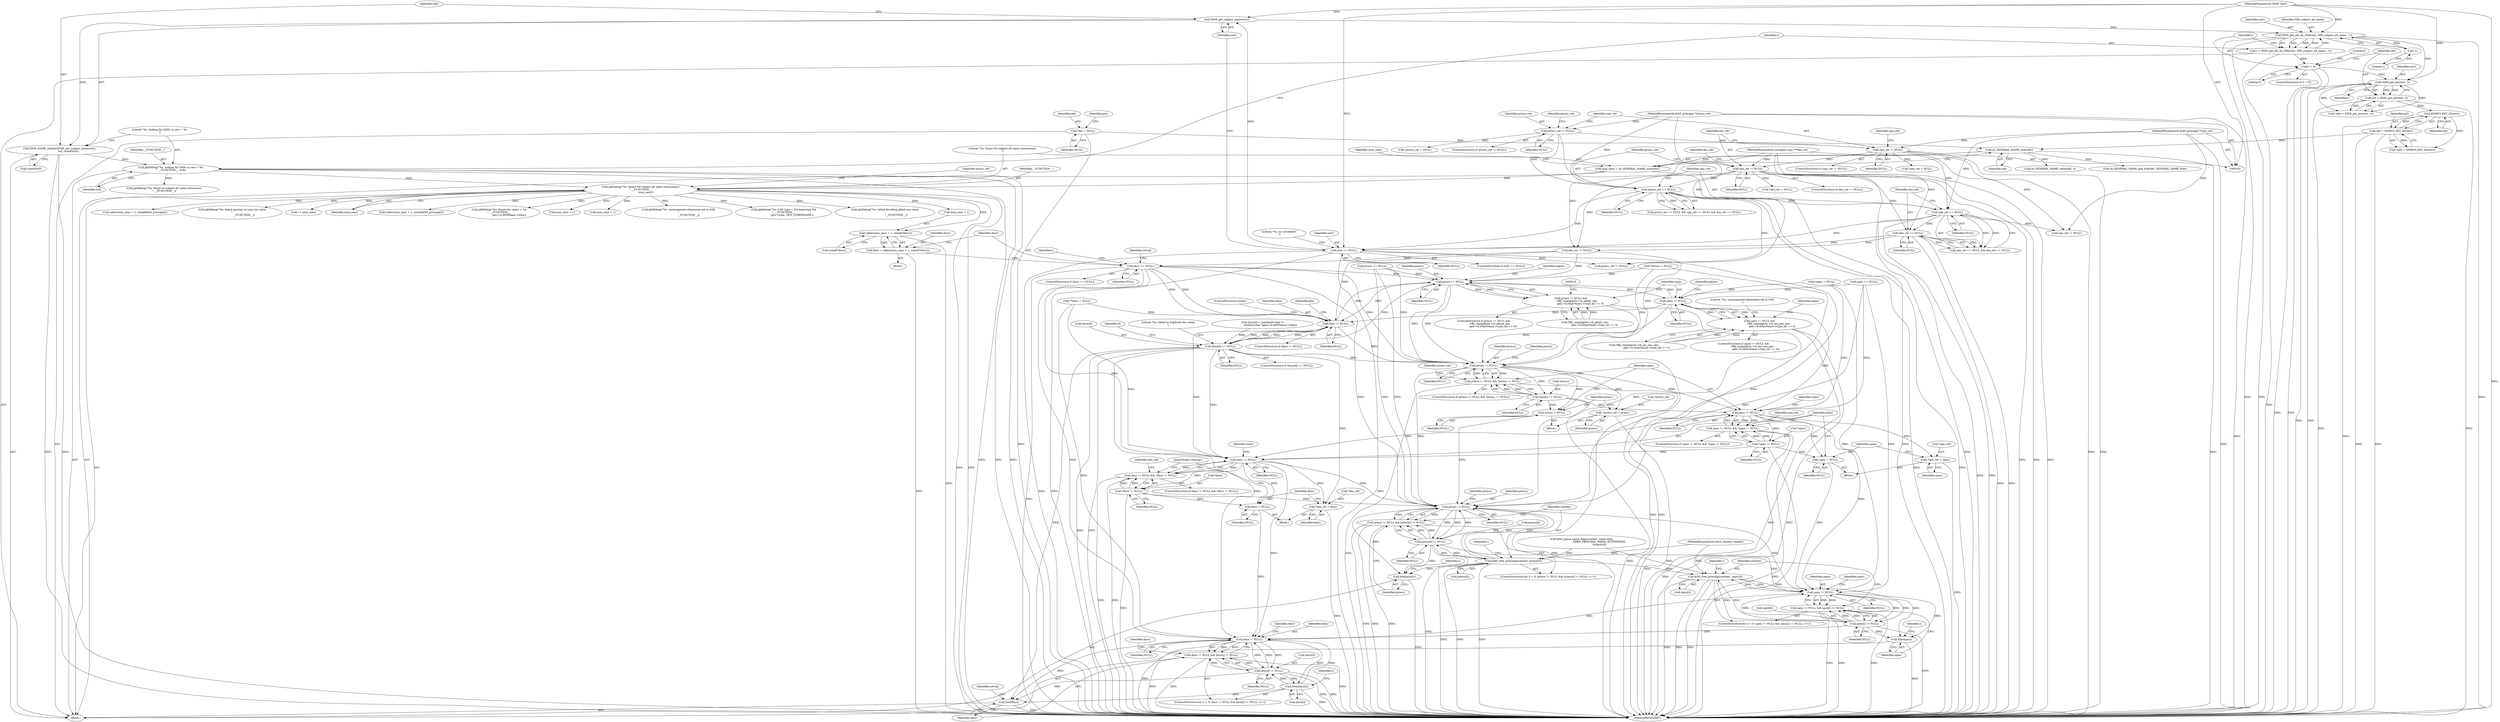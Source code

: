 digraph "0_krb5_50fe4074f188c2d4da0c421e96553acea8378db2@API" {
"1000319" [label="(Call,calloc(num_sans + 1, sizeof(*dnss)))"];
"1000264" [label="(Call,pkiDebug(\"%s: found %d subject alt name extension(s)\n\", __FUNCTION__,\n             num_sans))"];
"1000225" [label="(Call,pkiDebug(\"%s: looking for SANs in cert = %s\n\", __FUNCTION__, buf))"];
"1000219" [label="(Call,X509_NAME_oneline(X509_get_subject_name(cert),\n                      buf, sizeof(buf)))"];
"1000220" [label="(Call,X509_get_subject_name(cert))"];
"1000210" [label="(Call,cert == NULL)"];
"1000107" [label="(MethodParameterIn,X509 *cert)"];
"1000193" [label="(Call,princs_ret == NULL)"];
"1000168" [label="(Call,princs_ret != NULL)"];
"1000108" [label="(MethodParameterIn,krb5_principal **princs_ret)"];
"1000184" [label="(Call,dns_ret != NULL)"];
"1000110" [label="(MethodParameterIn,unsigned char ***dns_ret)"];
"1000176" [label="(Call,upn_ret != NULL)"];
"1000109" [label="(MethodParameterIn,krb5_principal **upn_ret)"];
"1000197" [label="(Call,upn_ret == NULL)"];
"1000200" [label="(Call,dns_ret == NULL)"];
"1000260" [label="(Call,num_sans = sk_GENERAL_NAME_num(ialt))"];
"1000262" [label="(Call,sk_GENERAL_NAME_num(ialt))"];
"1000251" [label="(Call,ialt = X509V3_EXT_d2i(ext))"];
"1000253" [label="(Call,X509V3_EXT_d2i(ext))"];
"1000245" [label="(Call,ext = X509_get_ext(cert, l))"];
"1000247" [label="(Call,X509_get_ext(cert, l))"];
"1000231" [label="(Call,X509_get_ext_by_NID(cert, NID_subject_alt_name, -1))"];
"1000234" [label="(Call,-1)"];
"1000237" [label="(Call,l < 0)"];
"1000229" [label="(Call,l = X509_get_ext_by_NID(cert, NID_subject_alt_name, -1))"];
"1000160" [label="(Call,*ialt = NULL)"];
"1000317" [label="(Call,dnss = calloc(num_sans + 1, sizeof(*dnss)))"];
"1000327" [label="(Call,dnss == NULL)"];
"1000397" [label="(Call,princs != NULL)"];
"1000396" [label="(Call,princs != NULL &&\n                OBJ_cmp(plgctx->id_pkinit_san,\n                        gen->d.otherName->type_id) == 0)"];
"1000448" [label="(Call,upns != NULL)"];
"1000447" [label="(Call,upns != NULL &&\n                       OBJ_cmp(plgctx->id_ms_san_upn,\n                               gen->d.otherName->type_id) == 0)"];
"1000508" [label="(Call,dnss != NULL)"];
"1000557" [label="(Call,dnss[d] == NULL)"];
"1000589" [label="(Call,princs != NULL)"];
"1000588" [label="(Call,princs != NULL && *princs != NULL)"];
"1000592" [label="(Call,*princs != NULL)"];
"1000601" [label="(Call,princs = NULL)"];
"1000644" [label="(Call,princs != NULL)"];
"1000643" [label="(Call,princs != NULL && princs[i] != NULL)"];
"1000647" [label="(Call,princs[i] != NULL)"];
"1000654" [label="(Call,krb5_free_principal(context, princs[i]))"];
"1000659" [label="(Call,free(princs))"];
"1000676" [label="(Call,krb5_free_principal(context, upns[i]))"];
"1000666" [label="(Call,upns != NULL)"];
"1000665" [label="(Call,upns != NULL && upns[i] != NULL)"];
"1000669" [label="(Call,upns[i] != NULL)"];
"1000681" [label="(Call,free(upns))"];
"1000688" [label="(Call,dnss != NULL)"];
"1000687" [label="(Call,dnss != NULL && dnss[i] != NULL)"];
"1000691" [label="(Call,dnss[i] != NULL)"];
"1000698" [label="(Call,free(dnss[i]))"];
"1000702" [label="(Call,free(dnss))"];
"1000606" [label="(Call,upns != NULL)"];
"1000605" [label="(Call,upns != NULL && *upns != NULL)"];
"1000609" [label="(Call,*upns != NULL)"];
"1000618" [label="(Call,upns = NULL)"];
"1000623" [label="(Call,dnss != NULL)"];
"1000622" [label="(Call,dnss != NULL && *dnss != NULL)"];
"1000626" [label="(Call,*dnss != NULL)"];
"1000635" [label="(Call,dnss = NULL)"];
"1000631" [label="(Call,*dns_ret = dnss)"];
"1000614" [label="(Call,*upn_ret = upns)"];
"1000597" [label="(Call,*princs_ret = princs)"];
"1000251" [label="(Call,ialt = X509V3_EXT_d2i(ext))"];
"1000509" [label="(Identifier,dnss)"];
"1000685" [label="(Identifier,i)"];
"1000693" [label="(Identifier,dnss)"];
"1000397" [label="(Call,princs != NULL)"];
"1000607" [label="(Identifier,upns)"];
"1000632" [label="(Call,*dns_ret)"];
"1000181" [label="(Identifier,upn_ret)"];
"1000170" [label="(Identifier,NULL)"];
"1000228" [label="(Identifier,buf)"];
"1000468" [label="(Identifier,name)"];
"1000403" [label="(Identifier,plgctx)"];
"1000139" [label="(Call,*upns = NULL)"];
"1000192" [label="(Call,princs_ret == NULL && upn_ret == NULL && dns_ret == NULL)"];
"1000260" [label="(Call,num_sans = sk_GENERAL_NAME_num(ialt))"];
"1000189" [label="(Identifier,dns_ret)"];
"1000249" [label="(Identifier,l)"];
"1000298" [label="(Call,num_sans + 1)"];
"1000171" [label="(Call,*princs_ret = NULL)"];
"1000169" [label="(Identifier,princs_ret)"];
"1000594" [label="(Identifier,princs)"];
"1000202" [label="(Identifier,NULL)"];
"1000611" [label="(Identifier,upns)"];
"1000220" [label="(Call,X509_get_subject_name(cert))"];
"1000212" [label="(Identifier,NULL)"];
"1000603" [label="(Identifier,NULL)"];
"1000695" [label="(Identifier,NULL)"];
"1000269" [label="(Call,princs_ret != NULL)"];
"1000326" [label="(ControlStructure,if (dnss == NULL))"];
"1000590" [label="(Identifier,princs)"];
"1000626" [label="(Call,*dnss != NULL)"];
"1000135" [label="(Call,*princs = NULL)"];
"1000477" [label="(Call,krb5_parse_name_flags(context, name.data,\n                                            KRB5_PRINCIPAL_PARSE_ENTERPRISE,\n                                            &upns[u]))"];
"1000660" [label="(Identifier,princs)"];
"1000263" [label="(Identifier,ialt)"];
"1000313" [label="(Call,dns_ret != NULL)"];
"1000201" [label="(Identifier,dns_ret)"];
"1000316" [label="(Block,)"];
"1000677" [label="(Identifier,context)"];
"1000266" [label="(Identifier,__FUNCTION__)"];
"1000186" [label="(Identifier,NULL)"];
"1000250" [label="(Call,!(ialt = X509V3_EXT_d2i(ext)))"];
"1000620" [label="(Identifier,NULL)"];
"1000350" [label="(Call,sk_GENERAL_NAME_value(ialt, i))"];
"1000162" [label="(Identifier,NULL)"];
"1000221" [label="(Identifier,cert)"];
"1000628" [label="(Identifier,dnss)"];
"1000209" [label="(ControlStructure,if (cert == NULL))"];
"1000229" [label="(Call,l = X509_get_ext_by_NID(cert, NID_subject_alt_name, -1))"];
"1000195" [label="(Identifier,NULL)"];
"1000319" [label="(Call,calloc(num_sans + 1, sizeof(*dnss)))"];
"1000226" [label="(Literal,\"%s: looking for SANs in cert = %s\n\")"];
"1000606" [label="(Call,upns != NULL)"];
"1000510" [label="(Identifier,NULL)"];
"1000198" [label="(Identifier,upn_ret)"];
"1000261" [label="(Identifier,num_sans)"];
"1000252" [label="(Identifier,ialt)"];
"1000244" [label="(Call,!(ext = X509_get_ext(cert, l)))"];
"1000143" [label="(Call,**dnss = NULL)"];
"1000646" [label="(Identifier,NULL)"];
"1000699" [label="(Call,dnss[i])"];
"1000688" [label="(Call,dnss != NULL)"];
"1000282" [label="(Call,princs == NULL)"];
"1000670" [label="(Call,upns[i])"];
"1000682" [label="(Identifier,upns)"];
"1000598" [label="(Call,*princs_ret)"];
"1000569" [label="(Identifier,d)"];
"1000561" [label="(Identifier,NULL)"];
"1000291" [label="(Call,upn_ret != NULL)"];
"1000678" [label="(Call,upns[i])"];
"1000665" [label="(Call,upns != NULL && upns[i] != NULL)"];
"1000276" [label="(Call,num_sans + 1)"];
"1000332" [label="(Identifier,retval)"];
"1000599" [label="(Identifier,princs_ret)"];
"1000627" [label="(Call,*dnss)"];
"1000238" [label="(Identifier,l)"];
"1000231" [label="(Call,X509_get_ext_by_NID(cert, NID_subject_alt_name, -1))"];
"1000223" [label="(Call,sizeof(buf))"];
"1000507" [label="(ControlStructure,if (dnss != NULL))"];
"1000447" [label="(Call,upns != NULL &&\n                       OBJ_cmp(plgctx->id_ms_san_upn,\n                               gen->d.otherName->type_id) == 0)"];
"1000215" [label="(Literal,\"%s: no certificate!\n\")"];
"1000605" [label="(Call,upns != NULL && *upns != NULL)"];
"1000661" [label="(ControlStructure,for (i = 0; upns != NULL && upns[i] != NULL; i++))"];
"1000659" [label="(Call,free(princs))"];
"1000517" [label="(Identifier,gen)"];
"1000635" [label="(Call,dnss = NULL)"];
"1000690" [label="(Identifier,NULL)"];
"1000323" [label="(Call,sizeof(*dnss))"];
"1000616" [label="(Identifier,upn_ret)"];
"1000634" [label="(Identifier,dnss)"];
"1000501" [label="(Call,pkiDebug(\"%s: unrecognized othername oid in SAN\n\",\n                         __FUNCTION__))"];
"1000689" [label="(Identifier,dnss)"];
"1000248" [label="(Identifier,cert)"];
"1000196" [label="(Call,upn_ret == NULL && dns_ret == NULL)"];
"1000593" [label="(Call,*princs)"];
"1000633" [label="(Identifier,dns_ret)"];
"1000698" [label="(Call,free(dnss[i]))"];
"1000160" [label="(Call,*ialt = NULL)"];
"1000669" [label="(Call,upns[i] != NULL)"];
"1000608" [label="(Identifier,NULL)"];
"1000222" [label="(Identifier,buf)"];
"1000185" [label="(Identifier,dns_ret)"];
"1000245" [label="(Call,ext = X509_get_ext(cert, l))"];
"1000247" [label="(Call,X509_get_ext(cert, l))"];
"1000588" [label="(Call,princs != NULL && *princs != NULL)"];
"1000666" [label="(Call,upns != NULL)"];
"1000502" [label="(Literal,\"%s: unrecognized othername oid in SAN\n\")"];
"1000687" [label="(Call,dnss != NULL && dnss[i] != NULL)"];
"1000253" [label="(Call,X509V3_EXT_d2i(ext))"];
"1000602" [label="(Identifier,princs)"];
"1000621" [label="(ControlStructure,if (dnss != NULL && *dnss != NULL))"];
"1000219" [label="(Call,X509_NAME_oneline(X509_get_subject_name(cert),\n                      buf, sizeof(buf)))"];
"1000676" [label="(Call,krb5_free_principal(context, upns[i]))"];
"1000619" [label="(Identifier,upns)"];
"1000111" [label="(Block,)"];
"1000622" [label="(Call,dnss != NULL && *dnss != NULL)"];
"1000683" [label="(ControlStructure,for (i = 0; dnss != NULL && dnss[i] != NULL; i++))"];
"1000264" [label="(Call,pkiDebug(\"%s: found %d subject alt name extension(s)\n\", __FUNCTION__,\n             num_sans))"];
"1000108" [label="(MethodParameterIn,krb5_principal **princs_ret)"];
"1000400" [label="(Call,OBJ_cmp(plgctx->id_pkinit_san,\n                        gen->d.otherName->type_id) == 0)"];
"1000572" [label="(ControlStructure,break;)"];
"1000564" [label="(Literal,\"%s: failed to duplicate dns name\n\")"];
"1000227" [label="(Identifier,__FUNCTION__)"];
"1000194" [label="(Identifier,princs_ret)"];
"1000655" [label="(Identifier,context)"];
"1000161" [label="(Identifier,ialt)"];
"1000591" [label="(Identifier,NULL)"];
"1000601" [label="(Call,princs = NULL)"];
"1000557" [label="(Call,dnss[d] == NULL)"];
"1000656" [label="(Call,princs[i])"];
"1000681" [label="(Call,free(upns))"];
"1000317" [label="(Call,dnss = calloc(num_sans + 1, sizeof(*dnss)))"];
"1000177" [label="(Identifier,upn_ret)"];
"1000270" [label="(Identifier,princs_ret)"];
"1000110" [label="(MethodParameterIn,unsigned char ***dns_ret)"];
"1000663" [label="(Identifier,i)"];
"1000236" [label="(ControlStructure,if (l < 0))"];
"1000610" [label="(Call,*upns)"];
"1000636" [label="(Identifier,dnss)"];
"1000109" [label="(MethodParameterIn,krb5_principal **upn_ret)"];
"1000167" [label="(ControlStructure,if (princs_ret != NULL))"];
"1000540" [label="(Call,dnss[d] = (unsigned char *)\n                    strdup((char *)gen->d.dNSName->data))"];
"1000638" [label="(JumpTarget,cleanup:)"];
"1000667" [label="(Identifier,upns)"];
"1000623" [label="(Call,dnss != NULL)"];
"1000237" [label="(Call,l < 0)"];
"1000649" [label="(Identifier,princs)"];
"1000399" [label="(Identifier,NULL)"];
"1000265" [label="(Literal,\"%s: found %d subject alt name extension(s)\n\")"];
"1000574" [label="(Call,pkiDebug(\"%s: SAN type = %d expecting %d\n\", __FUNCTION__,\n                     gen->type, GEN_OTHERNAME))"];
"1000451" [label="(Call,OBJ_cmp(plgctx->id_ms_san_upn,\n                               gen->d.otherName->type_id) == 0)"];
"1000187" [label="(Call,*dns_ret = NULL)"];
"1000647" [label="(Call,princs[i] != NULL)"];
"1000700" [label="(Identifier,dnss)"];
"1000615" [label="(Call,*upn_ret)"];
"1000671" [label="(Identifier,upns)"];
"1000508" [label="(Call,dnss != NULL)"];
"1000631" [label="(Call,*dns_ret = dnss)"];
"1000703" [label="(Identifier,dnss)"];
"1000648" [label="(Call,princs[i])"];
"1000630" [label="(Block,)"];
"1000612" [label="(Identifier,NULL)"];
"1000183" [label="(ControlStructure,if (dns_ret != NULL))"];
"1000230" [label="(Identifier,l)"];
"1000668" [label="(Identifier,NULL)"];
"1000692" [label="(Call,dnss[i])"];
"1000637" [label="(Identifier,NULL)"];
"1000210" [label="(Call,cert == NULL)"];
"1000328" [label="(Identifier,dnss)"];
"1000256" [label="(Call,pkiDebug(\"%s: found no subject alt name extensions\n\", __FUNCTION__))"];
"1000654" [label="(Call,krb5_free_principal(context, princs[i]))"];
"1000639" [label="(ControlStructure,for (i = 0; princs != NULL && princs[i] != NULL; i++))"];
"1000651" [label="(Identifier,NULL)"];
"1000436" [label="(Call,pkiDebug(\"%s: failed decoding pkinit san value\n\",\n                             __FUNCTION__))"];
"1000614" [label="(Call,*upn_ret = upns)"];
"1000587" [label="(ControlStructure,if (princs != NULL && *princs != NULL))"];
"1000175" [label="(ControlStructure,if (upn_ret != NULL))"];
"1000235" [label="(Literal,1)"];
"1000297" [label="(Call,calloc(num_sans + 1, sizeof(krb5_principal)))"];
"1000625" [label="(Identifier,NULL)"];
"1000490" [label="(Call,pkiDebug(\"%s: failed parsing ms-upn san value\n\",\n                             __FUNCTION__))"];
"1000448" [label="(Call,upns != NULL)"];
"1000199" [label="(Identifier,NULL)"];
"1000449" [label="(Identifier,upns)"];
"1000234" [label="(Call,-1)"];
"1000395" [label="(ControlStructure,if (princs != NULL &&\n                OBJ_cmp(plgctx->id_pkinit_san,\n                        gen->d.otherName->type_id) == 0))"];
"1000675" [label="(Identifier,i)"];
"1000107" [label="(MethodParameterIn,X509 *cert)"];
"1000178" [label="(Identifier,NULL)"];
"1000556" [label="(ControlStructure,if (dnss[d] == NULL))"];
"1000592" [label="(Call,*princs != NULL)"];
"1000697" [label="(Identifier,i)"];
"1000581" [label="(Call,sk_GENERAL_NAME_pop_free(ialt, GENERAL_NAME_free))"];
"1000232" [label="(Identifier,cert)"];
"1000604" [label="(ControlStructure,if (upns != NULL && *upns != NULL))"];
"1000184" [label="(Call,dns_ret != NULL)"];
"1000104" [label="(MethodParameterIn,krb5_context context)"];
"1000262" [label="(Call,sk_GENERAL_NAME_num(ialt))"];
"1000339" [label="(Call,i < num_sans)"];
"1000246" [label="(Identifier,ext)"];
"1000558" [label="(Call,dnss[d])"];
"1000233" [label="(Identifier,NID_subject_alt_name)"];
"1000267" [label="(Identifier,num_sans)"];
"1000702" [label="(Call,free(dnss))"];
"1000617" [label="(Identifier,upns)"];
"1000673" [label="(Identifier,NULL)"];
"1000597" [label="(Call,*princs_ret = princs)"];
"1000644" [label="(Call,princs != NULL)"];
"1000179" [label="(Call,*upn_ret = NULL)"];
"1000320" [label="(Call,num_sans + 1)"];
"1000691" [label="(Call,dnss[i] != NULL)"];
"1000706" [label="(MethodReturn,RET)"];
"1000318" [label="(Identifier,dnss)"];
"1000450" [label="(Identifier,NULL)"];
"1000609" [label="(Call,*upns != NULL)"];
"1000168" [label="(Call,princs_ret != NULL)"];
"1000304" [label="(Call,upns == NULL)"];
"1000595" [label="(Identifier,NULL)"];
"1000275" [label="(Call,calloc(num_sans + 1, sizeof(krb5_principal)))"];
"1000176" [label="(Call,upn_ret != NULL)"];
"1000530" [label="(Call,pkiDebug(\"%s: found dns name = %s\n\", __FUNCTION__,\n                         gen->d.dNSName->data))"];
"1000618" [label="(Call,upns = NULL)"];
"1000197" [label="(Call,upn_ret == NULL)"];
"1000173" [label="(Identifier,princs_ret)"];
"1000329" [label="(Identifier,NULL)"];
"1000624" [label="(Identifier,dnss)"];
"1000643" [label="(Call,princs != NULL && princs[i] != NULL)"];
"1000254" [label="(Identifier,ext)"];
"1000165" [label="(Identifier,gen)"];
"1000398" [label="(Identifier,princs)"];
"1000454" [label="(Identifier,plgctx)"];
"1000225" [label="(Call,pkiDebug(\"%s: looking for SANs in cert = %s\n\", __FUNCTION__, buf))"];
"1000596" [label="(Block,)"];
"1000241" [label="(Literal,0)"];
"1000705" [label="(Identifier,retval)"];
"1000600" [label="(Identifier,princs)"];
"1000200" [label="(Call,dns_ret == NULL)"];
"1000645" [label="(Identifier,princs)"];
"1000629" [label="(Identifier,NULL)"];
"1000239" [label="(Literal,0)"];
"1000589" [label="(Call,princs != NULL)"];
"1000613" [label="(Block,)"];
"1000446" [label="(ControlStructure,if (upns != NULL &&\n                       OBJ_cmp(plgctx->id_ms_san_upn,\n                               gen->d.otherName->type_id) == 0))"];
"1000337" [label="(Identifier,i)"];
"1000653" [label="(Identifier,i)"];
"1000211" [label="(Identifier,cert)"];
"1000193" [label="(Call,princs_ret == NULL)"];
"1000327" [label="(Call,dnss == NULL)"];
"1000396" [label="(Call,princs != NULL &&\n                OBJ_cmp(plgctx->id_pkinit_san,\n                        gen->d.otherName->type_id) == 0)"];
"1000319" -> "1000317"  [label="AST: "];
"1000319" -> "1000323"  [label="CFG: "];
"1000320" -> "1000319"  [label="AST: "];
"1000323" -> "1000319"  [label="AST: "];
"1000317" -> "1000319"  [label="CFG: "];
"1000319" -> "1000706"  [label="DDG: "];
"1000319" -> "1000317"  [label="DDG: "];
"1000264" -> "1000319"  [label="DDG: "];
"1000264" -> "1000111"  [label="AST: "];
"1000264" -> "1000267"  [label="CFG: "];
"1000265" -> "1000264"  [label="AST: "];
"1000266" -> "1000264"  [label="AST: "];
"1000267" -> "1000264"  [label="AST: "];
"1000270" -> "1000264"  [label="CFG: "];
"1000264" -> "1000706"  [label="DDG: "];
"1000264" -> "1000706"  [label="DDG: "];
"1000225" -> "1000264"  [label="DDG: "];
"1000260" -> "1000264"  [label="DDG: "];
"1000264" -> "1000275"  [label="DDG: "];
"1000264" -> "1000276"  [label="DDG: "];
"1000264" -> "1000297"  [label="DDG: "];
"1000264" -> "1000298"  [label="DDG: "];
"1000264" -> "1000320"  [label="DDG: "];
"1000264" -> "1000339"  [label="DDG: "];
"1000264" -> "1000436"  [label="DDG: "];
"1000264" -> "1000490"  [label="DDG: "];
"1000264" -> "1000501"  [label="DDG: "];
"1000264" -> "1000530"  [label="DDG: "];
"1000264" -> "1000574"  [label="DDG: "];
"1000225" -> "1000111"  [label="AST: "];
"1000225" -> "1000228"  [label="CFG: "];
"1000226" -> "1000225"  [label="AST: "];
"1000227" -> "1000225"  [label="AST: "];
"1000228" -> "1000225"  [label="AST: "];
"1000230" -> "1000225"  [label="CFG: "];
"1000225" -> "1000706"  [label="DDG: "];
"1000225" -> "1000706"  [label="DDG: "];
"1000225" -> "1000706"  [label="DDG: "];
"1000219" -> "1000225"  [label="DDG: "];
"1000225" -> "1000256"  [label="DDG: "];
"1000219" -> "1000111"  [label="AST: "];
"1000219" -> "1000223"  [label="CFG: "];
"1000220" -> "1000219"  [label="AST: "];
"1000222" -> "1000219"  [label="AST: "];
"1000223" -> "1000219"  [label="AST: "];
"1000226" -> "1000219"  [label="CFG: "];
"1000219" -> "1000706"  [label="DDG: "];
"1000219" -> "1000706"  [label="DDG: "];
"1000220" -> "1000219"  [label="DDG: "];
"1000220" -> "1000221"  [label="CFG: "];
"1000221" -> "1000220"  [label="AST: "];
"1000222" -> "1000220"  [label="CFG: "];
"1000210" -> "1000220"  [label="DDG: "];
"1000107" -> "1000220"  [label="DDG: "];
"1000220" -> "1000231"  [label="DDG: "];
"1000210" -> "1000209"  [label="AST: "];
"1000210" -> "1000212"  [label="CFG: "];
"1000211" -> "1000210"  [label="AST: "];
"1000212" -> "1000210"  [label="AST: "];
"1000215" -> "1000210"  [label="CFG: "];
"1000221" -> "1000210"  [label="CFG: "];
"1000210" -> "1000706"  [label="DDG: "];
"1000210" -> "1000706"  [label="DDG: "];
"1000210" -> "1000706"  [label="DDG: "];
"1000107" -> "1000210"  [label="DDG: "];
"1000193" -> "1000210"  [label="DDG: "];
"1000197" -> "1000210"  [label="DDG: "];
"1000200" -> "1000210"  [label="DDG: "];
"1000210" -> "1000269"  [label="DDG: "];
"1000210" -> "1000644"  [label="DDG: "];
"1000107" -> "1000103"  [label="AST: "];
"1000107" -> "1000706"  [label="DDG: "];
"1000107" -> "1000231"  [label="DDG: "];
"1000107" -> "1000247"  [label="DDG: "];
"1000193" -> "1000192"  [label="AST: "];
"1000193" -> "1000195"  [label="CFG: "];
"1000194" -> "1000193"  [label="AST: "];
"1000195" -> "1000193"  [label="AST: "];
"1000198" -> "1000193"  [label="CFG: "];
"1000192" -> "1000193"  [label="CFG: "];
"1000193" -> "1000706"  [label="DDG: "];
"1000193" -> "1000706"  [label="DDG: "];
"1000193" -> "1000192"  [label="DDG: "];
"1000193" -> "1000192"  [label="DDG: "];
"1000168" -> "1000193"  [label="DDG: "];
"1000108" -> "1000193"  [label="DDG: "];
"1000184" -> "1000193"  [label="DDG: "];
"1000193" -> "1000197"  [label="DDG: "];
"1000193" -> "1000269"  [label="DDG: "];
"1000168" -> "1000167"  [label="AST: "];
"1000168" -> "1000170"  [label="CFG: "];
"1000169" -> "1000168"  [label="AST: "];
"1000170" -> "1000168"  [label="AST: "];
"1000173" -> "1000168"  [label="CFG: "];
"1000177" -> "1000168"  [label="CFG: "];
"1000168" -> "1000706"  [label="DDG: "];
"1000108" -> "1000168"  [label="DDG: "];
"1000168" -> "1000171"  [label="DDG: "];
"1000168" -> "1000176"  [label="DDG: "];
"1000108" -> "1000103"  [label="AST: "];
"1000108" -> "1000706"  [label="DDG: "];
"1000108" -> "1000269"  [label="DDG: "];
"1000184" -> "1000183"  [label="AST: "];
"1000184" -> "1000186"  [label="CFG: "];
"1000185" -> "1000184"  [label="AST: "];
"1000186" -> "1000184"  [label="AST: "];
"1000189" -> "1000184"  [label="CFG: "];
"1000194" -> "1000184"  [label="CFG: "];
"1000184" -> "1000706"  [label="DDG: "];
"1000184" -> "1000706"  [label="DDG: "];
"1000110" -> "1000184"  [label="DDG: "];
"1000176" -> "1000184"  [label="DDG: "];
"1000184" -> "1000187"  [label="DDG: "];
"1000184" -> "1000200"  [label="DDG: "];
"1000184" -> "1000313"  [label="DDG: "];
"1000110" -> "1000103"  [label="AST: "];
"1000110" -> "1000706"  [label="DDG: "];
"1000110" -> "1000200"  [label="DDG: "];
"1000110" -> "1000313"  [label="DDG: "];
"1000176" -> "1000175"  [label="AST: "];
"1000176" -> "1000178"  [label="CFG: "];
"1000177" -> "1000176"  [label="AST: "];
"1000178" -> "1000176"  [label="AST: "];
"1000181" -> "1000176"  [label="CFG: "];
"1000185" -> "1000176"  [label="CFG: "];
"1000176" -> "1000706"  [label="DDG: "];
"1000176" -> "1000706"  [label="DDG: "];
"1000109" -> "1000176"  [label="DDG: "];
"1000176" -> "1000179"  [label="DDG: "];
"1000176" -> "1000197"  [label="DDG: "];
"1000176" -> "1000291"  [label="DDG: "];
"1000109" -> "1000103"  [label="AST: "];
"1000109" -> "1000706"  [label="DDG: "];
"1000109" -> "1000197"  [label="DDG: "];
"1000109" -> "1000291"  [label="DDG: "];
"1000197" -> "1000196"  [label="AST: "];
"1000197" -> "1000199"  [label="CFG: "];
"1000198" -> "1000197"  [label="AST: "];
"1000199" -> "1000197"  [label="AST: "];
"1000201" -> "1000197"  [label="CFG: "];
"1000196" -> "1000197"  [label="CFG: "];
"1000197" -> "1000706"  [label="DDG: "];
"1000197" -> "1000706"  [label="DDG: "];
"1000197" -> "1000196"  [label="DDG: "];
"1000197" -> "1000196"  [label="DDG: "];
"1000197" -> "1000200"  [label="DDG: "];
"1000197" -> "1000291"  [label="DDG: "];
"1000200" -> "1000196"  [label="AST: "];
"1000200" -> "1000202"  [label="CFG: "];
"1000201" -> "1000200"  [label="AST: "];
"1000202" -> "1000200"  [label="AST: "];
"1000196" -> "1000200"  [label="CFG: "];
"1000200" -> "1000706"  [label="DDG: "];
"1000200" -> "1000706"  [label="DDG: "];
"1000200" -> "1000196"  [label="DDG: "];
"1000200" -> "1000196"  [label="DDG: "];
"1000200" -> "1000313"  [label="DDG: "];
"1000260" -> "1000111"  [label="AST: "];
"1000260" -> "1000262"  [label="CFG: "];
"1000261" -> "1000260"  [label="AST: "];
"1000262" -> "1000260"  [label="AST: "];
"1000265" -> "1000260"  [label="CFG: "];
"1000260" -> "1000706"  [label="DDG: "];
"1000262" -> "1000260"  [label="DDG: "];
"1000262" -> "1000263"  [label="CFG: "];
"1000263" -> "1000262"  [label="AST: "];
"1000262" -> "1000706"  [label="DDG: "];
"1000251" -> "1000262"  [label="DDG: "];
"1000160" -> "1000262"  [label="DDG: "];
"1000262" -> "1000350"  [label="DDG: "];
"1000262" -> "1000581"  [label="DDG: "];
"1000251" -> "1000250"  [label="AST: "];
"1000251" -> "1000253"  [label="CFG: "];
"1000252" -> "1000251"  [label="AST: "];
"1000253" -> "1000251"  [label="AST: "];
"1000250" -> "1000251"  [label="CFG: "];
"1000251" -> "1000706"  [label="DDG: "];
"1000251" -> "1000706"  [label="DDG: "];
"1000251" -> "1000250"  [label="DDG: "];
"1000253" -> "1000251"  [label="DDG: "];
"1000253" -> "1000254"  [label="CFG: "];
"1000254" -> "1000253"  [label="AST: "];
"1000253" -> "1000706"  [label="DDG: "];
"1000253" -> "1000250"  [label="DDG: "];
"1000245" -> "1000253"  [label="DDG: "];
"1000245" -> "1000244"  [label="AST: "];
"1000245" -> "1000247"  [label="CFG: "];
"1000246" -> "1000245"  [label="AST: "];
"1000247" -> "1000245"  [label="AST: "];
"1000244" -> "1000245"  [label="CFG: "];
"1000245" -> "1000706"  [label="DDG: "];
"1000245" -> "1000706"  [label="DDG: "];
"1000245" -> "1000244"  [label="DDG: "];
"1000247" -> "1000245"  [label="DDG: "];
"1000247" -> "1000245"  [label="DDG: "];
"1000247" -> "1000249"  [label="CFG: "];
"1000248" -> "1000247"  [label="AST: "];
"1000249" -> "1000247"  [label="AST: "];
"1000247" -> "1000706"  [label="DDG: "];
"1000247" -> "1000706"  [label="DDG: "];
"1000247" -> "1000244"  [label="DDG: "];
"1000247" -> "1000244"  [label="DDG: "];
"1000231" -> "1000247"  [label="DDG: "];
"1000237" -> "1000247"  [label="DDG: "];
"1000231" -> "1000229"  [label="AST: "];
"1000231" -> "1000234"  [label="CFG: "];
"1000232" -> "1000231"  [label="AST: "];
"1000233" -> "1000231"  [label="AST: "];
"1000234" -> "1000231"  [label="AST: "];
"1000229" -> "1000231"  [label="CFG: "];
"1000231" -> "1000706"  [label="DDG: "];
"1000231" -> "1000706"  [label="DDG: "];
"1000231" -> "1000706"  [label="DDG: "];
"1000231" -> "1000229"  [label="DDG: "];
"1000231" -> "1000229"  [label="DDG: "];
"1000231" -> "1000229"  [label="DDG: "];
"1000234" -> "1000231"  [label="DDG: "];
"1000234" -> "1000235"  [label="CFG: "];
"1000235" -> "1000234"  [label="AST: "];
"1000237" -> "1000236"  [label="AST: "];
"1000237" -> "1000239"  [label="CFG: "];
"1000238" -> "1000237"  [label="AST: "];
"1000239" -> "1000237"  [label="AST: "];
"1000241" -> "1000237"  [label="CFG: "];
"1000246" -> "1000237"  [label="CFG: "];
"1000237" -> "1000706"  [label="DDG: "];
"1000237" -> "1000706"  [label="DDG: "];
"1000229" -> "1000237"  [label="DDG: "];
"1000229" -> "1000111"  [label="AST: "];
"1000230" -> "1000229"  [label="AST: "];
"1000238" -> "1000229"  [label="CFG: "];
"1000229" -> "1000706"  [label="DDG: "];
"1000160" -> "1000111"  [label="AST: "];
"1000160" -> "1000162"  [label="CFG: "];
"1000161" -> "1000160"  [label="AST: "];
"1000162" -> "1000160"  [label="AST: "];
"1000165" -> "1000160"  [label="CFG: "];
"1000160" -> "1000706"  [label="DDG: "];
"1000317" -> "1000316"  [label="AST: "];
"1000318" -> "1000317"  [label="AST: "];
"1000328" -> "1000317"  [label="CFG: "];
"1000317" -> "1000706"  [label="DDG: "];
"1000317" -> "1000327"  [label="DDG: "];
"1000327" -> "1000326"  [label="AST: "];
"1000327" -> "1000329"  [label="CFG: "];
"1000328" -> "1000327"  [label="AST: "];
"1000329" -> "1000327"  [label="AST: "];
"1000332" -> "1000327"  [label="CFG: "];
"1000337" -> "1000327"  [label="CFG: "];
"1000327" -> "1000706"  [label="DDG: "];
"1000313" -> "1000327"  [label="DDG: "];
"1000327" -> "1000397"  [label="DDG: "];
"1000327" -> "1000508"  [label="DDG: "];
"1000327" -> "1000508"  [label="DDG: "];
"1000327" -> "1000589"  [label="DDG: "];
"1000327" -> "1000623"  [label="DDG: "];
"1000327" -> "1000644"  [label="DDG: "];
"1000327" -> "1000688"  [label="DDG: "];
"1000397" -> "1000396"  [label="AST: "];
"1000397" -> "1000399"  [label="CFG: "];
"1000398" -> "1000397"  [label="AST: "];
"1000399" -> "1000397"  [label="AST: "];
"1000403" -> "1000397"  [label="CFG: "];
"1000396" -> "1000397"  [label="CFG: "];
"1000397" -> "1000396"  [label="DDG: "];
"1000397" -> "1000396"  [label="DDG: "];
"1000135" -> "1000397"  [label="DDG: "];
"1000282" -> "1000397"  [label="DDG: "];
"1000313" -> "1000397"  [label="DDG: "];
"1000448" -> "1000397"  [label="DDG: "];
"1000508" -> "1000397"  [label="DDG: "];
"1000557" -> "1000397"  [label="DDG: "];
"1000397" -> "1000448"  [label="DDG: "];
"1000397" -> "1000508"  [label="DDG: "];
"1000397" -> "1000589"  [label="DDG: "];
"1000397" -> "1000589"  [label="DDG: "];
"1000396" -> "1000395"  [label="AST: "];
"1000396" -> "1000400"  [label="CFG: "];
"1000400" -> "1000396"  [label="AST: "];
"1000416" -> "1000396"  [label="CFG: "];
"1000449" -> "1000396"  [label="CFG: "];
"1000396" -> "1000706"  [label="DDG: "];
"1000396" -> "1000706"  [label="DDG: "];
"1000400" -> "1000396"  [label="DDG: "];
"1000400" -> "1000396"  [label="DDG: "];
"1000448" -> "1000447"  [label="AST: "];
"1000448" -> "1000450"  [label="CFG: "];
"1000449" -> "1000448"  [label="AST: "];
"1000450" -> "1000448"  [label="AST: "];
"1000454" -> "1000448"  [label="CFG: "];
"1000447" -> "1000448"  [label="CFG: "];
"1000448" -> "1000447"  [label="DDG: "];
"1000448" -> "1000447"  [label="DDG: "];
"1000304" -> "1000448"  [label="DDG: "];
"1000139" -> "1000448"  [label="DDG: "];
"1000448" -> "1000508"  [label="DDG: "];
"1000448" -> "1000589"  [label="DDG: "];
"1000448" -> "1000606"  [label="DDG: "];
"1000447" -> "1000446"  [label="AST: "];
"1000447" -> "1000451"  [label="CFG: "];
"1000451" -> "1000447"  [label="AST: "];
"1000468" -> "1000447"  [label="CFG: "];
"1000502" -> "1000447"  [label="CFG: "];
"1000447" -> "1000706"  [label="DDG: "];
"1000447" -> "1000706"  [label="DDG: "];
"1000451" -> "1000447"  [label="DDG: "];
"1000451" -> "1000447"  [label="DDG: "];
"1000508" -> "1000507"  [label="AST: "];
"1000508" -> "1000510"  [label="CFG: "];
"1000509" -> "1000508"  [label="AST: "];
"1000510" -> "1000508"  [label="AST: "];
"1000517" -> "1000508"  [label="CFG: "];
"1000572" -> "1000508"  [label="CFG: "];
"1000143" -> "1000508"  [label="DDG: "];
"1000557" -> "1000508"  [label="DDG: "];
"1000557" -> "1000508"  [label="DDG: "];
"1000313" -> "1000508"  [label="DDG: "];
"1000508" -> "1000557"  [label="DDG: "];
"1000508" -> "1000557"  [label="DDG: "];
"1000508" -> "1000589"  [label="DDG: "];
"1000508" -> "1000623"  [label="DDG: "];
"1000557" -> "1000556"  [label="AST: "];
"1000557" -> "1000561"  [label="CFG: "];
"1000558" -> "1000557"  [label="AST: "];
"1000561" -> "1000557"  [label="AST: "];
"1000564" -> "1000557"  [label="CFG: "];
"1000569" -> "1000557"  [label="CFG: "];
"1000557" -> "1000706"  [label="DDG: "];
"1000557" -> "1000706"  [label="DDG: "];
"1000540" -> "1000557"  [label="DDG: "];
"1000557" -> "1000589"  [label="DDG: "];
"1000557" -> "1000623"  [label="DDG: "];
"1000557" -> "1000631"  [label="DDG: "];
"1000557" -> "1000688"  [label="DDG: "];
"1000557" -> "1000702"  [label="DDG: "];
"1000589" -> "1000588"  [label="AST: "];
"1000589" -> "1000591"  [label="CFG: "];
"1000590" -> "1000589"  [label="AST: "];
"1000591" -> "1000589"  [label="AST: "];
"1000594" -> "1000589"  [label="CFG: "];
"1000588" -> "1000589"  [label="CFG: "];
"1000589" -> "1000588"  [label="DDG: "];
"1000589" -> "1000588"  [label="DDG: "];
"1000135" -> "1000589"  [label="DDG: "];
"1000282" -> "1000589"  [label="DDG: "];
"1000313" -> "1000589"  [label="DDG: "];
"1000589" -> "1000592"  [label="DDG: "];
"1000589" -> "1000597"  [label="DDG: "];
"1000589" -> "1000601"  [label="DDG: "];
"1000589" -> "1000606"  [label="DDG: "];
"1000589" -> "1000644"  [label="DDG: "];
"1000588" -> "1000587"  [label="AST: "];
"1000588" -> "1000592"  [label="CFG: "];
"1000592" -> "1000588"  [label="AST: "];
"1000599" -> "1000588"  [label="CFG: "];
"1000607" -> "1000588"  [label="CFG: "];
"1000588" -> "1000706"  [label="DDG: "];
"1000588" -> "1000706"  [label="DDG: "];
"1000592" -> "1000588"  [label="DDG: "];
"1000592" -> "1000588"  [label="DDG: "];
"1000592" -> "1000595"  [label="CFG: "];
"1000593" -> "1000592"  [label="AST: "];
"1000595" -> "1000592"  [label="AST: "];
"1000592" -> "1000706"  [label="DDG: "];
"1000592" -> "1000601"  [label="DDG: "];
"1000592" -> "1000606"  [label="DDG: "];
"1000601" -> "1000596"  [label="AST: "];
"1000601" -> "1000603"  [label="CFG: "];
"1000602" -> "1000601"  [label="AST: "];
"1000603" -> "1000601"  [label="AST: "];
"1000607" -> "1000601"  [label="CFG: "];
"1000601" -> "1000644"  [label="DDG: "];
"1000644" -> "1000643"  [label="AST: "];
"1000644" -> "1000646"  [label="CFG: "];
"1000645" -> "1000644"  [label="AST: "];
"1000646" -> "1000644"  [label="AST: "];
"1000649" -> "1000644"  [label="CFG: "];
"1000643" -> "1000644"  [label="CFG: "];
"1000644" -> "1000643"  [label="DDG: "];
"1000644" -> "1000643"  [label="DDG: "];
"1000654" -> "1000644"  [label="DDG: "];
"1000135" -> "1000644"  [label="DDG: "];
"1000282" -> "1000644"  [label="DDG: "];
"1000282" -> "1000644"  [label="DDG: "];
"1000304" -> "1000644"  [label="DDG: "];
"1000623" -> "1000644"  [label="DDG: "];
"1000647" -> "1000644"  [label="DDG: "];
"1000626" -> "1000644"  [label="DDG: "];
"1000644" -> "1000647"  [label="DDG: "];
"1000644" -> "1000647"  [label="DDG: "];
"1000644" -> "1000654"  [label="DDG: "];
"1000644" -> "1000659"  [label="DDG: "];
"1000644" -> "1000666"  [label="DDG: "];
"1000643" -> "1000639"  [label="AST: "];
"1000643" -> "1000647"  [label="CFG: "];
"1000647" -> "1000643"  [label="AST: "];
"1000655" -> "1000643"  [label="CFG: "];
"1000660" -> "1000643"  [label="CFG: "];
"1000643" -> "1000706"  [label="DDG: "];
"1000643" -> "1000706"  [label="DDG: "];
"1000643" -> "1000706"  [label="DDG: "];
"1000647" -> "1000643"  [label="DDG: "];
"1000647" -> "1000643"  [label="DDG: "];
"1000647" -> "1000651"  [label="CFG: "];
"1000648" -> "1000647"  [label="AST: "];
"1000651" -> "1000647"  [label="AST: "];
"1000647" -> "1000706"  [label="DDG: "];
"1000654" -> "1000647"  [label="DDG: "];
"1000647" -> "1000654"  [label="DDG: "];
"1000647" -> "1000659"  [label="DDG: "];
"1000647" -> "1000666"  [label="DDG: "];
"1000654" -> "1000639"  [label="AST: "];
"1000654" -> "1000656"  [label="CFG: "];
"1000655" -> "1000654"  [label="AST: "];
"1000656" -> "1000654"  [label="AST: "];
"1000653" -> "1000654"  [label="CFG: "];
"1000654" -> "1000706"  [label="DDG: "];
"1000654" -> "1000706"  [label="DDG: "];
"1000654" -> "1000706"  [label="DDG: "];
"1000477" -> "1000654"  [label="DDG: "];
"1000104" -> "1000654"  [label="DDG: "];
"1000654" -> "1000659"  [label="DDG: "];
"1000654" -> "1000676"  [label="DDG: "];
"1000659" -> "1000111"  [label="AST: "];
"1000659" -> "1000660"  [label="CFG: "];
"1000660" -> "1000659"  [label="AST: "];
"1000663" -> "1000659"  [label="CFG: "];
"1000659" -> "1000706"  [label="DDG: "];
"1000676" -> "1000661"  [label="AST: "];
"1000676" -> "1000678"  [label="CFG: "];
"1000677" -> "1000676"  [label="AST: "];
"1000678" -> "1000676"  [label="AST: "];
"1000675" -> "1000676"  [label="CFG: "];
"1000676" -> "1000706"  [label="DDG: "];
"1000676" -> "1000706"  [label="DDG: "];
"1000676" -> "1000706"  [label="DDG: "];
"1000676" -> "1000666"  [label="DDG: "];
"1000676" -> "1000669"  [label="DDG: "];
"1000477" -> "1000676"  [label="DDG: "];
"1000104" -> "1000676"  [label="DDG: "];
"1000669" -> "1000676"  [label="DDG: "];
"1000666" -> "1000676"  [label="DDG: "];
"1000676" -> "1000681"  [label="DDG: "];
"1000666" -> "1000665"  [label="AST: "];
"1000666" -> "1000668"  [label="CFG: "];
"1000667" -> "1000666"  [label="AST: "];
"1000668" -> "1000666"  [label="AST: "];
"1000671" -> "1000666"  [label="CFG: "];
"1000665" -> "1000666"  [label="CFG: "];
"1000666" -> "1000665"  [label="DDG: "];
"1000666" -> "1000665"  [label="DDG: "];
"1000606" -> "1000666"  [label="DDG: "];
"1000304" -> "1000666"  [label="DDG: "];
"1000139" -> "1000666"  [label="DDG: "];
"1000618" -> "1000666"  [label="DDG: "];
"1000669" -> "1000666"  [label="DDG: "];
"1000666" -> "1000669"  [label="DDG: "];
"1000666" -> "1000669"  [label="DDG: "];
"1000666" -> "1000681"  [label="DDG: "];
"1000666" -> "1000688"  [label="DDG: "];
"1000665" -> "1000661"  [label="AST: "];
"1000665" -> "1000669"  [label="CFG: "];
"1000669" -> "1000665"  [label="AST: "];
"1000677" -> "1000665"  [label="CFG: "];
"1000682" -> "1000665"  [label="CFG: "];
"1000665" -> "1000706"  [label="DDG: "];
"1000665" -> "1000706"  [label="DDG: "];
"1000665" -> "1000706"  [label="DDG: "];
"1000669" -> "1000665"  [label="DDG: "];
"1000669" -> "1000665"  [label="DDG: "];
"1000669" -> "1000673"  [label="CFG: "];
"1000670" -> "1000669"  [label="AST: "];
"1000673" -> "1000669"  [label="AST: "];
"1000669" -> "1000706"  [label="DDG: "];
"1000669" -> "1000681"  [label="DDG: "];
"1000669" -> "1000688"  [label="DDG: "];
"1000681" -> "1000111"  [label="AST: "];
"1000681" -> "1000682"  [label="CFG: "];
"1000682" -> "1000681"  [label="AST: "];
"1000685" -> "1000681"  [label="CFG: "];
"1000681" -> "1000706"  [label="DDG: "];
"1000688" -> "1000687"  [label="AST: "];
"1000688" -> "1000690"  [label="CFG: "];
"1000689" -> "1000688"  [label="AST: "];
"1000690" -> "1000688"  [label="AST: "];
"1000693" -> "1000688"  [label="CFG: "];
"1000687" -> "1000688"  [label="CFG: "];
"1000688" -> "1000706"  [label="DDG: "];
"1000688" -> "1000687"  [label="DDG: "];
"1000688" -> "1000687"  [label="DDG: "];
"1000623" -> "1000688"  [label="DDG: "];
"1000635" -> "1000688"  [label="DDG: "];
"1000143" -> "1000688"  [label="DDG: "];
"1000698" -> "1000688"  [label="DDG: "];
"1000691" -> "1000688"  [label="DDG: "];
"1000688" -> "1000691"  [label="DDG: "];
"1000688" -> "1000691"  [label="DDG: "];
"1000688" -> "1000698"  [label="DDG: "];
"1000688" -> "1000702"  [label="DDG: "];
"1000687" -> "1000683"  [label="AST: "];
"1000687" -> "1000691"  [label="CFG: "];
"1000691" -> "1000687"  [label="AST: "];
"1000700" -> "1000687"  [label="CFG: "];
"1000703" -> "1000687"  [label="CFG: "];
"1000687" -> "1000706"  [label="DDG: "];
"1000687" -> "1000706"  [label="DDG: "];
"1000687" -> "1000706"  [label="DDG: "];
"1000691" -> "1000687"  [label="DDG: "];
"1000691" -> "1000687"  [label="DDG: "];
"1000691" -> "1000695"  [label="CFG: "];
"1000692" -> "1000691"  [label="AST: "];
"1000695" -> "1000691"  [label="AST: "];
"1000691" -> "1000706"  [label="DDG: "];
"1000691" -> "1000706"  [label="DDG: "];
"1000698" -> "1000691"  [label="DDG: "];
"1000691" -> "1000698"  [label="DDG: "];
"1000691" -> "1000702"  [label="DDG: "];
"1000698" -> "1000683"  [label="AST: "];
"1000698" -> "1000699"  [label="CFG: "];
"1000699" -> "1000698"  [label="AST: "];
"1000697" -> "1000698"  [label="CFG: "];
"1000698" -> "1000706"  [label="DDG: "];
"1000698" -> "1000702"  [label="DDG: "];
"1000702" -> "1000111"  [label="AST: "];
"1000702" -> "1000703"  [label="CFG: "];
"1000703" -> "1000702"  [label="AST: "];
"1000705" -> "1000702"  [label="CFG: "];
"1000702" -> "1000706"  [label="DDG: "];
"1000606" -> "1000605"  [label="AST: "];
"1000606" -> "1000608"  [label="CFG: "];
"1000607" -> "1000606"  [label="AST: "];
"1000608" -> "1000606"  [label="AST: "];
"1000611" -> "1000606"  [label="CFG: "];
"1000605" -> "1000606"  [label="CFG: "];
"1000606" -> "1000605"  [label="DDG: "];
"1000606" -> "1000605"  [label="DDG: "];
"1000304" -> "1000606"  [label="DDG: "];
"1000139" -> "1000606"  [label="DDG: "];
"1000606" -> "1000609"  [label="DDG: "];
"1000606" -> "1000614"  [label="DDG: "];
"1000606" -> "1000618"  [label="DDG: "];
"1000606" -> "1000623"  [label="DDG: "];
"1000605" -> "1000604"  [label="AST: "];
"1000605" -> "1000609"  [label="CFG: "];
"1000609" -> "1000605"  [label="AST: "];
"1000616" -> "1000605"  [label="CFG: "];
"1000624" -> "1000605"  [label="CFG: "];
"1000605" -> "1000706"  [label="DDG: "];
"1000605" -> "1000706"  [label="DDG: "];
"1000609" -> "1000605"  [label="DDG: "];
"1000609" -> "1000605"  [label="DDG: "];
"1000609" -> "1000612"  [label="CFG: "];
"1000610" -> "1000609"  [label="AST: "];
"1000612" -> "1000609"  [label="AST: "];
"1000609" -> "1000706"  [label="DDG: "];
"1000609" -> "1000618"  [label="DDG: "];
"1000609" -> "1000623"  [label="DDG: "];
"1000618" -> "1000613"  [label="AST: "];
"1000618" -> "1000620"  [label="CFG: "];
"1000619" -> "1000618"  [label="AST: "];
"1000620" -> "1000618"  [label="AST: "];
"1000624" -> "1000618"  [label="CFG: "];
"1000623" -> "1000622"  [label="AST: "];
"1000623" -> "1000625"  [label="CFG: "];
"1000624" -> "1000623"  [label="AST: "];
"1000625" -> "1000623"  [label="AST: "];
"1000628" -> "1000623"  [label="CFG: "];
"1000622" -> "1000623"  [label="CFG: "];
"1000623" -> "1000622"  [label="DDG: "];
"1000623" -> "1000622"  [label="DDG: "];
"1000143" -> "1000623"  [label="DDG: "];
"1000623" -> "1000626"  [label="DDG: "];
"1000623" -> "1000631"  [label="DDG: "];
"1000623" -> "1000635"  [label="DDG: "];
"1000622" -> "1000621"  [label="AST: "];
"1000622" -> "1000626"  [label="CFG: "];
"1000626" -> "1000622"  [label="AST: "];
"1000633" -> "1000622"  [label="CFG: "];
"1000638" -> "1000622"  [label="CFG: "];
"1000622" -> "1000706"  [label="DDG: "];
"1000622" -> "1000706"  [label="DDG: "];
"1000626" -> "1000622"  [label="DDG: "];
"1000626" -> "1000622"  [label="DDG: "];
"1000626" -> "1000629"  [label="CFG: "];
"1000627" -> "1000626"  [label="AST: "];
"1000629" -> "1000626"  [label="AST: "];
"1000626" -> "1000706"  [label="DDG: "];
"1000626" -> "1000635"  [label="DDG: "];
"1000635" -> "1000630"  [label="AST: "];
"1000635" -> "1000637"  [label="CFG: "];
"1000636" -> "1000635"  [label="AST: "];
"1000637" -> "1000635"  [label="AST: "];
"1000638" -> "1000635"  [label="CFG: "];
"1000631" -> "1000630"  [label="AST: "];
"1000631" -> "1000634"  [label="CFG: "];
"1000632" -> "1000631"  [label="AST: "];
"1000634" -> "1000631"  [label="AST: "];
"1000636" -> "1000631"  [label="CFG: "];
"1000631" -> "1000706"  [label="DDG: "];
"1000614" -> "1000613"  [label="AST: "];
"1000614" -> "1000617"  [label="CFG: "];
"1000615" -> "1000614"  [label="AST: "];
"1000617" -> "1000614"  [label="AST: "];
"1000619" -> "1000614"  [label="CFG: "];
"1000614" -> "1000706"  [label="DDG: "];
"1000597" -> "1000596"  [label="AST: "];
"1000597" -> "1000600"  [label="CFG: "];
"1000598" -> "1000597"  [label="AST: "];
"1000600" -> "1000597"  [label="AST: "];
"1000602" -> "1000597"  [label="CFG: "];
"1000597" -> "1000706"  [label="DDG: "];
}
